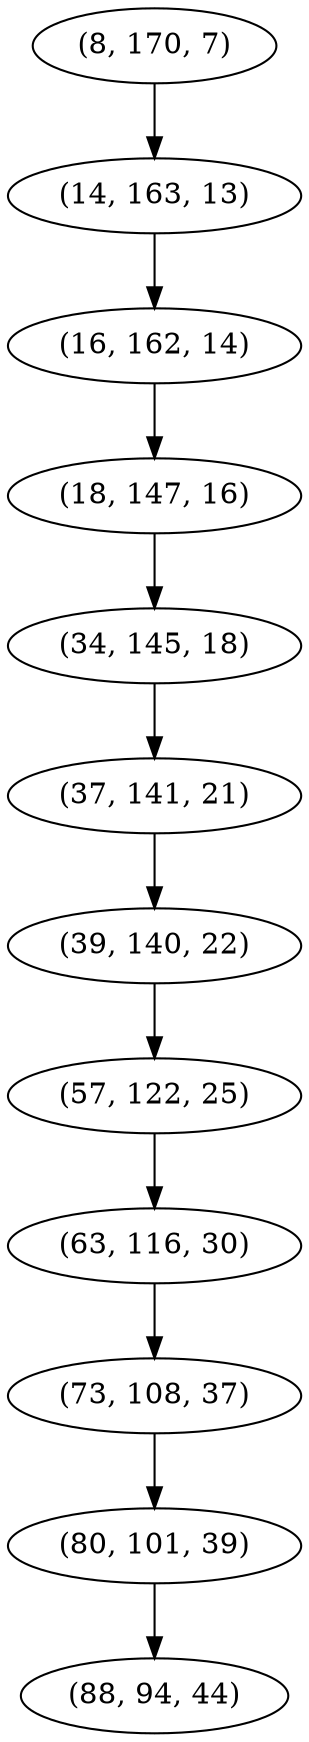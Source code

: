 digraph tree {
    "(8, 170, 7)";
    "(14, 163, 13)";
    "(16, 162, 14)";
    "(18, 147, 16)";
    "(34, 145, 18)";
    "(37, 141, 21)";
    "(39, 140, 22)";
    "(57, 122, 25)";
    "(63, 116, 30)";
    "(73, 108, 37)";
    "(80, 101, 39)";
    "(88, 94, 44)";
    "(8, 170, 7)" -> "(14, 163, 13)";
    "(14, 163, 13)" -> "(16, 162, 14)";
    "(16, 162, 14)" -> "(18, 147, 16)";
    "(18, 147, 16)" -> "(34, 145, 18)";
    "(34, 145, 18)" -> "(37, 141, 21)";
    "(37, 141, 21)" -> "(39, 140, 22)";
    "(39, 140, 22)" -> "(57, 122, 25)";
    "(57, 122, 25)" -> "(63, 116, 30)";
    "(63, 116, 30)" -> "(73, 108, 37)";
    "(73, 108, 37)" -> "(80, 101, 39)";
    "(80, 101, 39)" -> "(88, 94, 44)";
}
